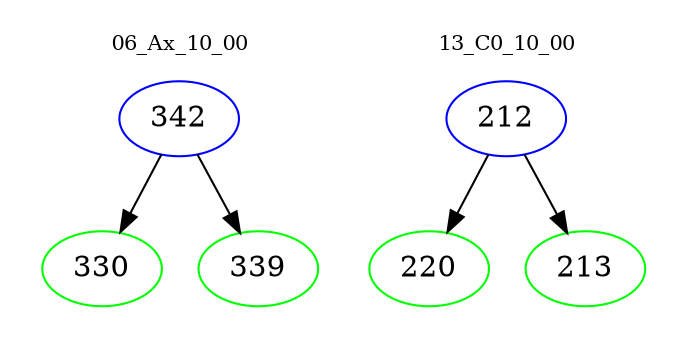 digraph{
subgraph cluster_0 {
color = white
label = "06_Ax_10_00";
fontsize=10;
T0_342 [label="342", color="blue"]
T0_342 -> T0_330 [color="black"]
T0_330 [label="330", color="green"]
T0_342 -> T0_339 [color="black"]
T0_339 [label="339", color="green"]
}
subgraph cluster_1 {
color = white
label = "13_C0_10_00";
fontsize=10;
T1_212 [label="212", color="blue"]
T1_212 -> T1_220 [color="black"]
T1_220 [label="220", color="green"]
T1_212 -> T1_213 [color="black"]
T1_213 [label="213", color="green"]
}
}
